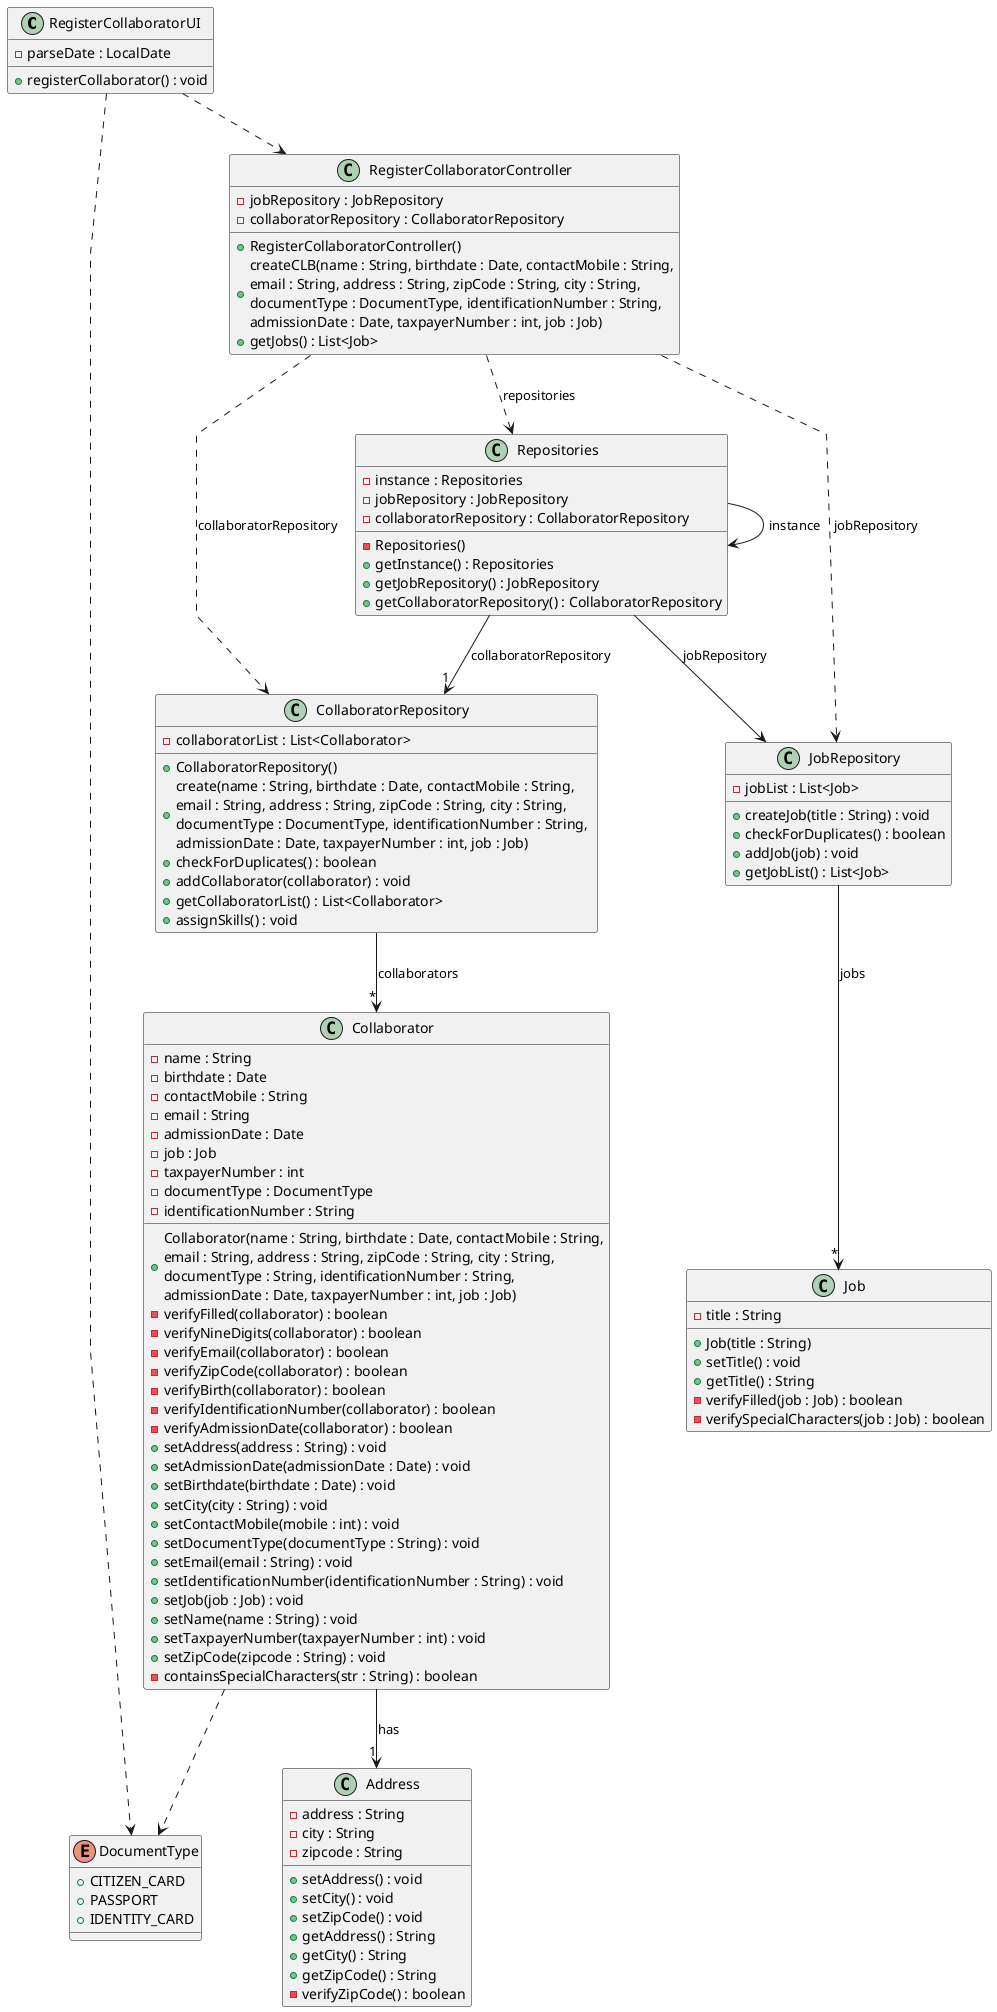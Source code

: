 @startuml
skinparam packageStyle rectangle
skinparam shadowing false
skinparam linetype polyline

'left to right direction

class RegisterCollaboratorUI {
+registerCollaborator() : void
-parseDate : LocalDate
}

class RegisterCollaboratorController {
    -jobRepository : JobRepository
    -collaboratorRepository : CollaboratorRepository
    +RegisterCollaboratorController()
    + createCLB(name : String, birthdate : Date, contactMobile : String,\nemail : String, address : String, zipCode : String, city : String,\ndocumentType : DocumentType, identificationNumber : String, \nadmissionDate : Date, taxpayerNumber : int, job : Job)
    '+ getJobRepository() : JobRepository
    '+ getCollaboratorRepository() : CollaboratorRepository
    + getJobs() : List<Job>
}

class Repositories {
    - instance : Repositories
    - Repositories()
    -jobRepository : JobRepository
    -collaboratorRepository : CollaboratorRepository
    + getInstance() : Repositories
    +getJobRepository() : JobRepository
    +getCollaboratorRepository() : CollaboratorRepository
}

class CollaboratorRepository {
    -collaboratorList : List<Collaborator>
    +CollaboratorRepository()
    + create(name : String, birthdate : Date, contactMobile : String,\nemail : String, address : String, zipCode : String, city : String,\ndocumentType : DocumentType, identificationNumber : String, \nadmissionDate : Date, taxpayerNumber : int, job : Job)
    + checkForDuplicates() : boolean
    + addCollaborator(collaborator) : void
    + getCollaboratorList() : List<Collaborator>
    + assignSkills() : void
}

class JobRepository {
-jobList : List<Job>
    +createJob(title : String) : void
    +checkForDuplicates() : boolean
    +addJob(job) : void
    +getJobList() : List<Job>
}

class Collaborator {
    - name : String
    - birthdate : Date
    - contactMobile : String
    - email : String
    - admissionDate : Date
    - job : Job
    - taxpayerNumber : int
    + Collaborator(name : String, birthdate : Date, contactMobile : String,\nemail : String, address : String, zipCode : String, city : String,\ndocumentType : String, identificationNumber : String, \nadmissionDate : Date, taxpayerNumber : int, job : Job)
    - verifyFilled(collaborator) : boolean
    - verifyNineDigits(collaborator) : boolean
    - verifyEmail(collaborator) : boolean
    - verifyZipCode(collaborator) : boolean
    - verifyBirth(collaborator) : boolean
    - verifyIdentificationNumber(collaborator) : boolean
    - verifyAdmissionDate(collaborator) : boolean
    - documentType : DocumentType
    - identificationNumber : String
    +setAddress(address : String) : void
    +setAdmissionDate(admissionDate : Date) : void
    +setBirthdate(birthdate : Date) : void
    +setCity(city : String) : void
    +setContactMobile(mobile : int) : void
    +setDocumentType(documentType : String) : void
    +setEmail(email : String) : void
    +setIdentificationNumber(identificationNumber : String) : void
    +setJob(job : Job) : void
    +setName(name : String) : void
    +setTaxpayerNumber(taxpayerNumber : int) : void
    +setZipCode(zipcode : String) : void
    -containsSpecialCharacters(str : String) : boolean
}

class Address {
    -address : String
    -city : String
    -zipcode : String
    +setAddress() : void
    +setCity() : void
    +setZipCode() : void
    +getAddress() : String
    +getCity() : String
    +getZipCode() : String
    -verifyZipCode() : boolean
}

class Job {
    - title : String
    + Job(title : String)
    + setTitle() : void
    + getTitle() : String
    -verifyFilled(job : Job) : boolean
    -verifySpecialCharacters(job : Job) : boolean
}

enum DocumentType{
+CITIZEN_CARD
+PASSPORT
+IDENTITY_CARD
}


RegisterCollaboratorUI ..> RegisterCollaboratorController
RegisterCollaboratorController ..> Repositories : repositories
Repositories --> Repositories : instance
Repositories --> JobRepository : jobRepository
Repositories --> "1"CollaboratorRepository : collaboratorRepository
CollaboratorRepository --> "*" Collaborator : collaborators
RegisterCollaboratorController ..> CollaboratorRepository : collaboratorRepository
RegisterCollaboratorController ..> JobRepository : jobRepository
JobRepository --> "*" Job : jobs
Collaborator --> "1" Address : has
RegisterCollaboratorUI ..> DocumentType
Collaborator ..> DocumentType

@enduml
